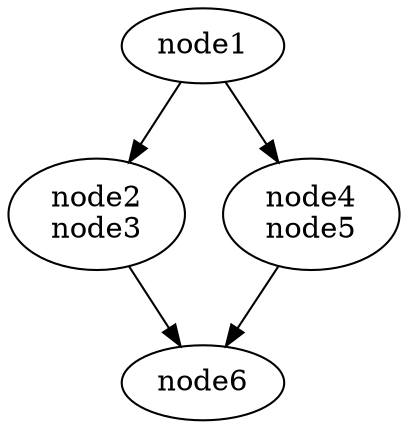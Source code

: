 digraph G {
  graph [name="parallel2x2-compact"]
node1 [label=node1];
node6 [label=node6];
"node2
node3" [label="node2
node3"];
"node4
node5" [label="node4
node5"];
node1->"node2
node3" ;
"node2
node3"->node6 ;
node1->"node4
node5" ;
"node4
node5"->node6 ;
}
